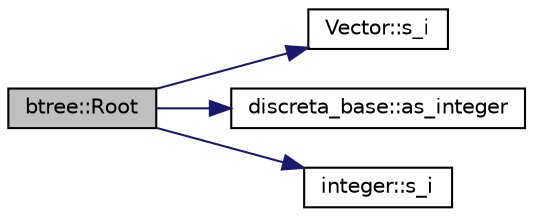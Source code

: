 digraph "btree::Root"
{
  edge [fontname="Helvetica",fontsize="10",labelfontname="Helvetica",labelfontsize="10"];
  node [fontname="Helvetica",fontsize="10",shape=record];
  rankdir="LR";
  Node3389 [label="btree::Root",height=0.2,width=0.4,color="black", fillcolor="grey75", style="filled", fontcolor="black"];
  Node3389 -> Node3390 [color="midnightblue",fontsize="10",style="solid",fontname="Helvetica"];
  Node3390 [label="Vector::s_i",height=0.2,width=0.4,color="black", fillcolor="white", style="filled",URL="$d5/db2/class_vector.html#a1c4fe1752523df8119f70dd550244871"];
  Node3389 -> Node3391 [color="midnightblue",fontsize="10",style="solid",fontname="Helvetica"];
  Node3391 [label="discreta_base::as_integer",height=0.2,width=0.4,color="black", fillcolor="white", style="filled",URL="$d7/d71/classdiscreta__base.html#a00d7691eaf874fd283d942692fe8dd26"];
  Node3389 -> Node3392 [color="midnightblue",fontsize="10",style="solid",fontname="Helvetica"];
  Node3392 [label="integer::s_i",height=0.2,width=0.4,color="black", fillcolor="white", style="filled",URL="$d0/de5/classinteger.html#adf28e9f94d4c844adaa950deeb80b904"];
}
